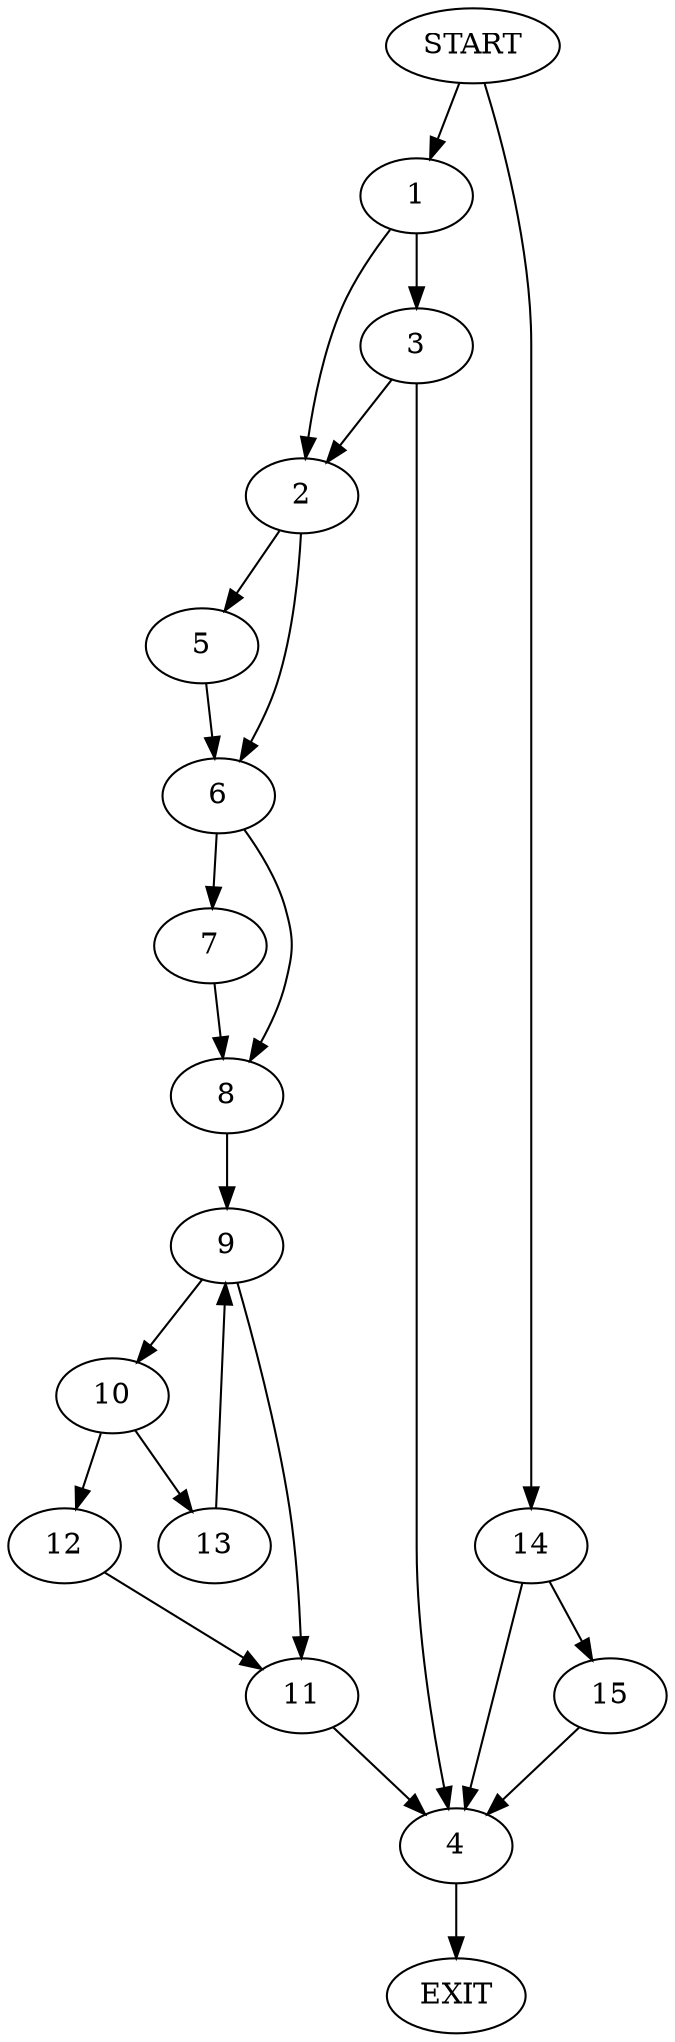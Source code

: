 digraph {
0 [label="START"]
16 [label="EXIT"]
0 -> 1
1 -> 2
1 -> 3
3 -> 2
3 -> 4
2 -> 5
2 -> 6
4 -> 16
5 -> 6
6 -> 7
6 -> 8
7 -> 8
8 -> 9
9 -> 10
9 -> 11
10 -> 12
10 -> 13
11 -> 4
13 -> 9
12 -> 11
0 -> 14
14 -> 4
14 -> 15
15 -> 4
}
